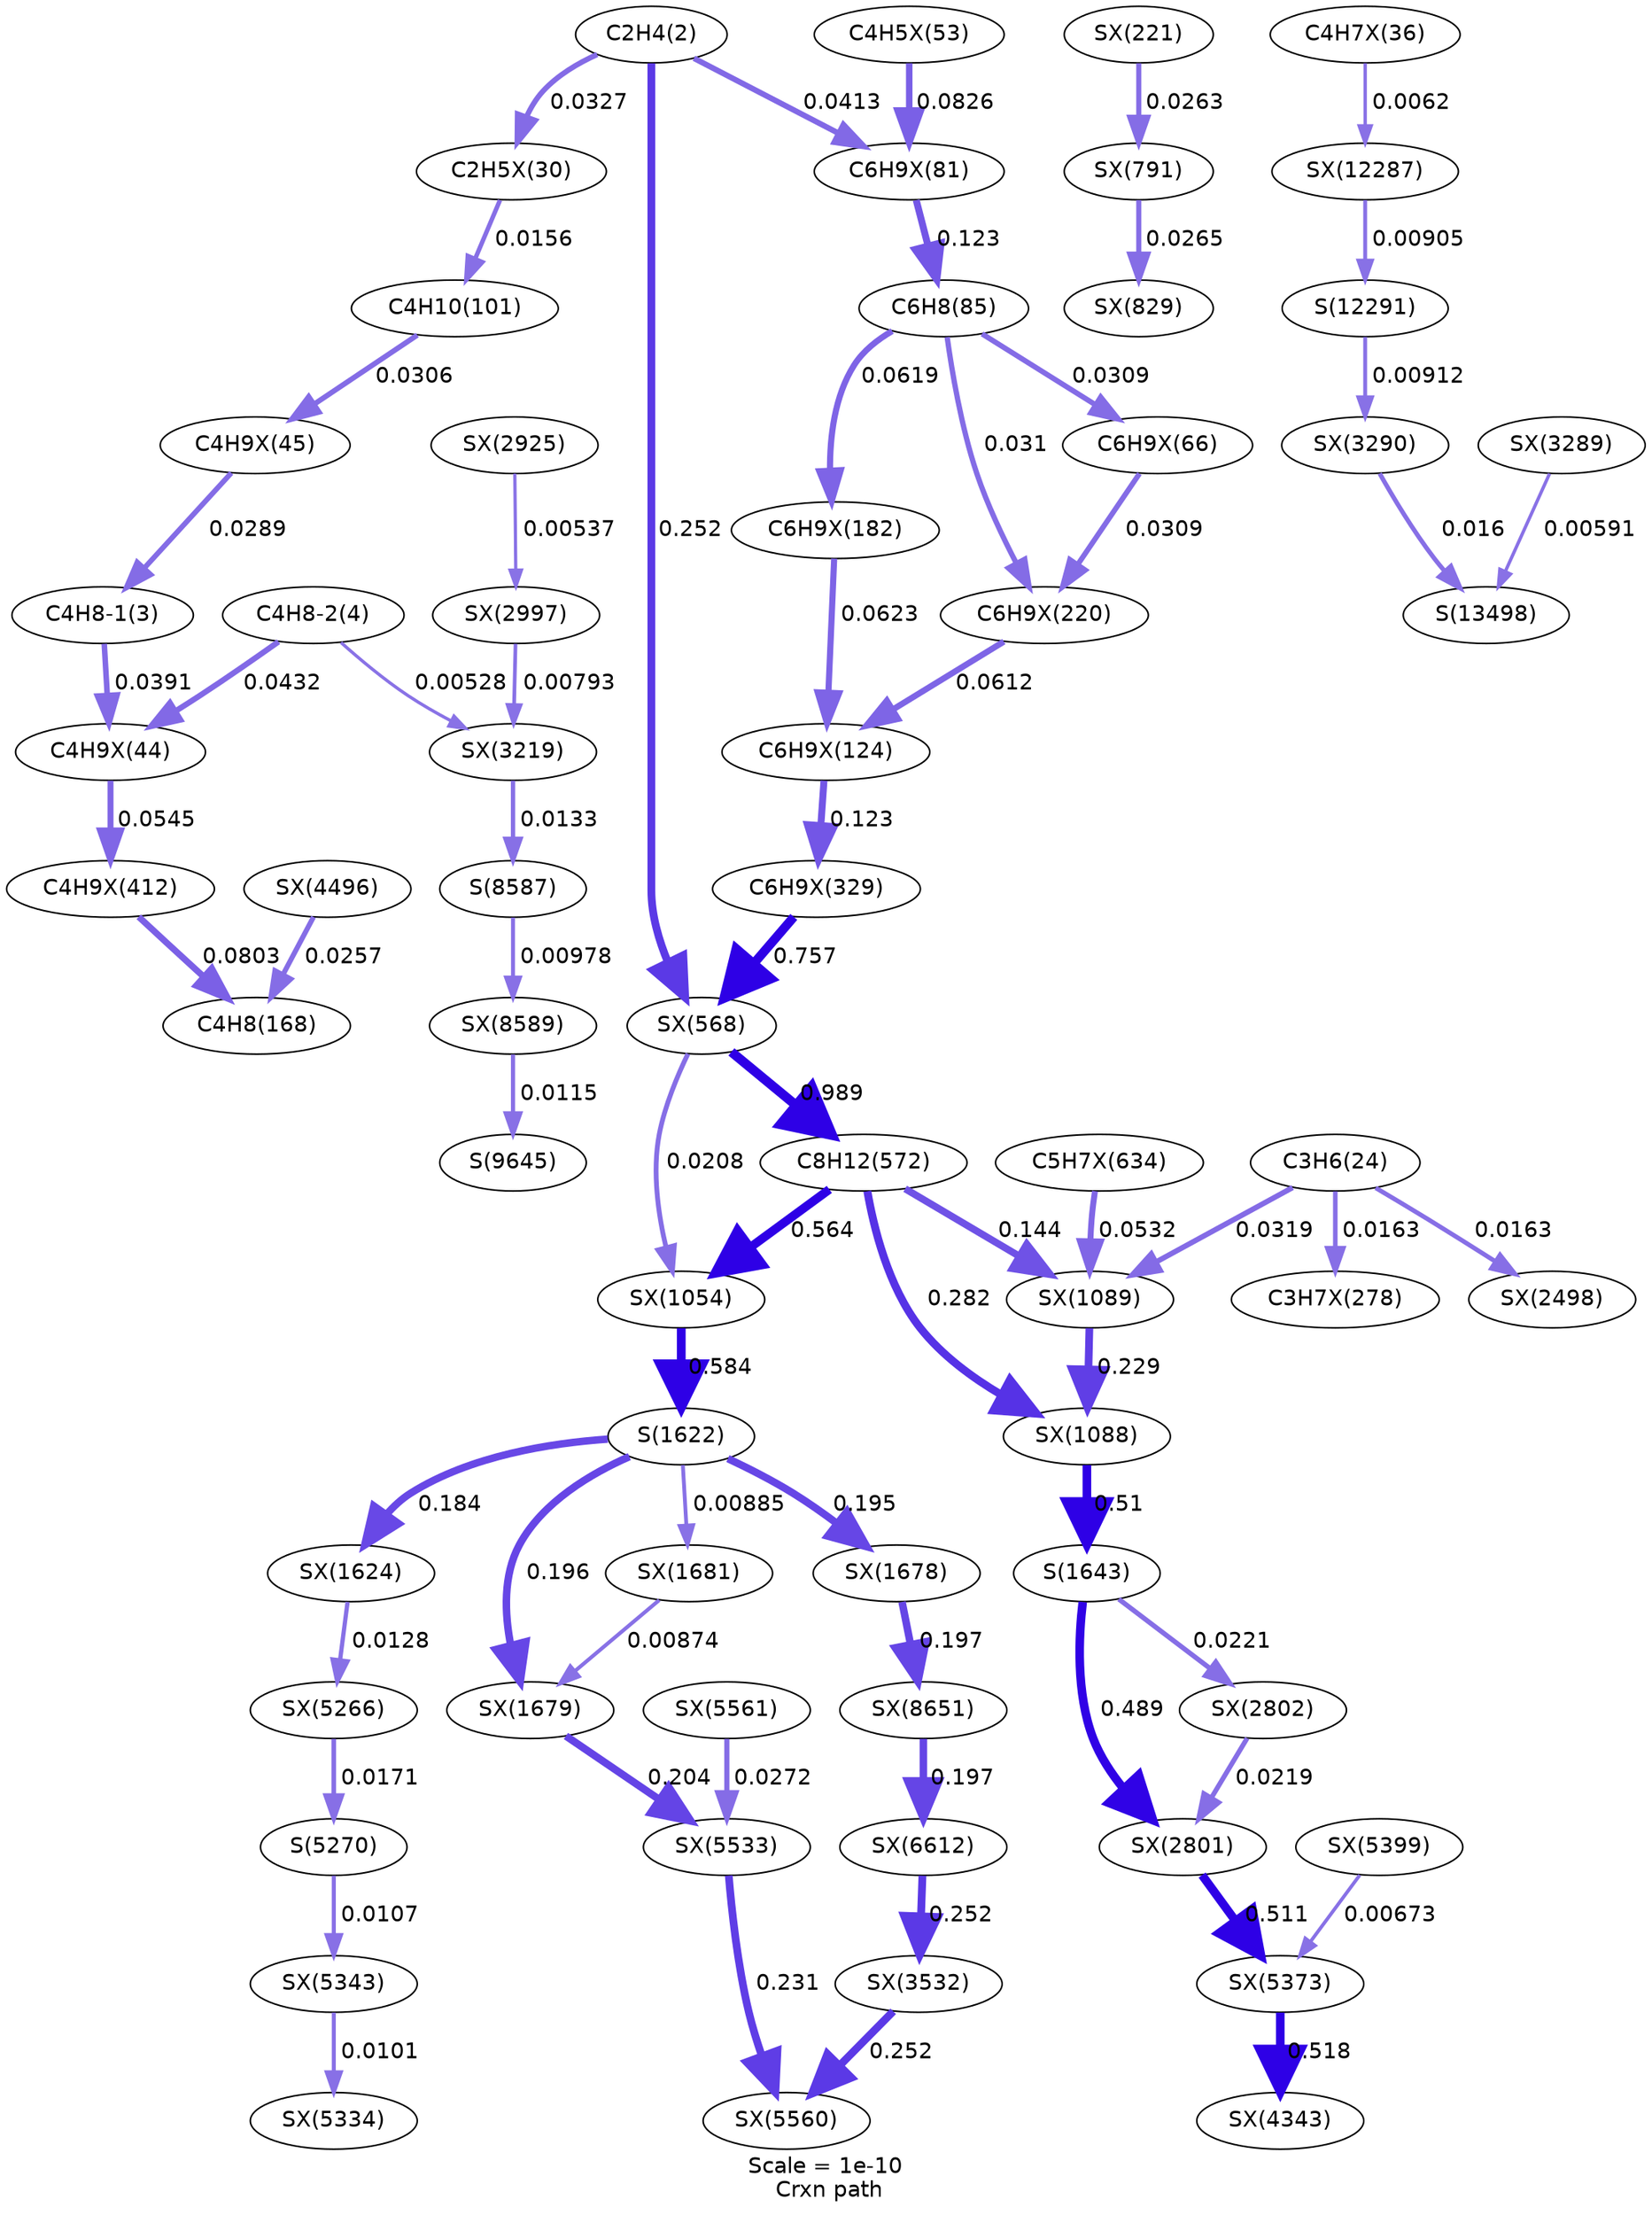 digraph reaction_paths {
center=1;
s5 -> s57[fontname="Helvetica", style="setlinewidth(3.42)", arrowsize=1.71, color="0.7, 0.533, 0.9"
, label=" 0.0327"];
s5 -> s72[fontname="Helvetica", style="setlinewidth(3.59)", arrowsize=1.8, color="0.7, 0.541, 0.9"
, label=" 0.0413"];
s5 -> s100[fontname="Helvetica", style="setlinewidth(4.96)", arrowsize=2.48, color="0.7, 0.752, 0.9"
, label=" 0.252"];
s69 -> s72[fontname="Helvetica", style="setlinewidth(4.12)", arrowsize=2.06, color="0.7, 0.583, 0.9"
, label=" 0.0826"];
s65 -> s6[fontname="Helvetica", style="setlinewidth(3.33)", arrowsize=1.66, color="0.7, 0.529, 0.9"
, label=" 0.0289"];
s6 -> s64[fontname="Helvetica", style="setlinewidth(3.55)", arrowsize=1.78, color="0.7, 0.539, 0.9"
, label=" 0.0391"];
s57 -> s13[fontname="Helvetica", style="setlinewidth(2.86)", arrowsize=1.43, color="0.7, 0.516, 0.9"
, label=" 0.0156"];
s72 -> s10[fontname="Helvetica", style="setlinewidth(4.42)", arrowsize=2.21, color="0.7, 0.623, 0.9"
, label=" 0.123"];
s10 -> s83[fontname="Helvetica", style="setlinewidth(3.9)", arrowsize=1.95, color="0.7, 0.562, 0.9"
, label=" 0.0619"];
s10 -> s85[fontname="Helvetica", style="setlinewidth(3.38)", arrowsize=1.69, color="0.7, 0.531, 0.9"
, label=" 0.031"];
s10 -> s71[fontname="Helvetica", style="setlinewidth(3.38)", arrowsize=1.69, color="0.7, 0.531, 0.9"
, label=" 0.0309"];
s13 -> s65[fontname="Helvetica", style="setlinewidth(3.37)", arrowsize=1.68, color="0.7, 0.531, 0.9"
, label=" 0.0306"];
s7 -> s64[fontname="Helvetica", style="setlinewidth(3.63)", arrowsize=1.81, color="0.7, 0.543, 0.9"
, label=" 0.0432"];
s64 -> s94[fontname="Helvetica", style="setlinewidth(3.8)", arrowsize=1.9, color="0.7, 0.555, 0.9"
, label=" 0.0545"];
s7 -> s161[fontname="Helvetica", style="setlinewidth(2.04)", arrowsize=1.02, color="0.7, 0.505, 0.9"
, label=" 0.00528"];
s83 -> s76[fontname="Helvetica", style="setlinewidth(3.9)", arrowsize=1.95, color="0.7, 0.562, 0.9"
, label=" 0.0623"];
s85 -> s76[fontname="Helvetica", style="setlinewidth(3.89)", arrowsize=1.95, color="0.7, 0.561, 0.9"
, label=" 0.0612"];
s76 -> s90[fontname="Helvetica", style="setlinewidth(4.42)", arrowsize=2.21, color="0.7, 0.623, 0.9"
, label=" 0.123"];
s71 -> s85[fontname="Helvetica", style="setlinewidth(3.37)", arrowsize=1.69, color="0.7, 0.531, 0.9"
, label=" 0.0309"];
s90 -> s100[fontname="Helvetica", style="setlinewidth(5.79)", arrowsize=2.9, color="0.7, 1.26, 0.9"
, label=" 0.757"];
s86 -> s102[fontname="Helvetica", style="setlinewidth(3.25)", arrowsize=1.63, color="0.7, 0.526, 0.9"
, label=" 0.0263"];
s102 -> s105[fontname="Helvetica", style="setlinewidth(3.26)", arrowsize=1.63, color="0.7, 0.526, 0.9"
, label=" 0.0265"];
s100 -> s17[fontname="Helvetica", style="setlinewidth(5.99)", arrowsize=3, color="0.7, 1.49, 0.9"
, label=" 0.989"];
s100 -> s117[fontname="Helvetica", style="setlinewidth(3.07)", arrowsize=1.54, color="0.7, 0.521, 0.9"
, label=" 0.0208"];
s17 -> s117[fontname="Helvetica", style="setlinewidth(5.57)", arrowsize=2.78, color="0.7, 1.06, 0.9"
, label=" 0.564"];
s17 -> s118[fontname="Helvetica", style="setlinewidth(5.04)", arrowsize=2.52, color="0.7, 0.782, 0.9"
, label=" 0.282"];
s17 -> s119[fontname="Helvetica", style="setlinewidth(4.54)", arrowsize=2.27, color="0.7, 0.644, 0.9"
, label=" 0.144"];
s117 -> s21[fontname="Helvetica", style="setlinewidth(5.59)", arrowsize=2.8, color="0.7, 1.08, 0.9"
, label=" 0.584"];
s21 -> s131[fontname="Helvetica", style="setlinewidth(4.72)", arrowsize=2.36, color="0.7, 0.684, 0.9"
, label=" 0.184"];
s21 -> s135[fontname="Helvetica", style="setlinewidth(2.43)", arrowsize=1.22, color="0.7, 0.509, 0.9"
, label=" 0.00885"];
s21 -> s133[fontname="Helvetica", style="setlinewidth(4.77)", arrowsize=2.38, color="0.7, 0.696, 0.9"
, label=" 0.196"];
s21 -> s132[fontname="Helvetica", style="setlinewidth(4.77)", arrowsize=2.38, color="0.7, 0.695, 0.9"
, label=" 0.195"];
s118 -> s22[fontname="Helvetica", style="setlinewidth(5.49)", arrowsize=2.75, color="0.7, 1.01, 0.9"
, label=" 0.51"];
s119 -> s118[fontname="Helvetica", style="setlinewidth(4.89)", arrowsize=2.44, color="0.7, 0.729, 0.9"
, label=" 0.229"];
s22 -> s150[fontname="Helvetica", style="setlinewidth(3.12)", arrowsize=1.56, color="0.7, 0.522, 0.9"
, label=" 0.0221"];
s22 -> s149[fontname="Helvetica", style="setlinewidth(5.46)", arrowsize=2.73, color="0.7, 0.989, 0.9"
, label=" 0.489"];
s152 -> s154[fontname="Helvetica", style="setlinewidth(2.05)", arrowsize=1.03, color="0.7, 0.505, 0.9"
, label=" 0.00537"];
s154 -> s161[fontname="Helvetica", style="setlinewidth(2.35)", arrowsize=1.17, color="0.7, 0.508, 0.9"
, label=" 0.00793"];
s9 -> s119[fontname="Helvetica", style="setlinewidth(3.4)", arrowsize=1.7, color="0.7, 0.532, 0.9"
, label=" 0.0319"];
s101 -> s119[fontname="Helvetica", style="setlinewidth(3.78)", arrowsize=1.89, color="0.7, 0.553, 0.9"
, label=" 0.0532"];
s9 -> s88[fontname="Helvetica", style="setlinewidth(2.89)", arrowsize=1.45, color="0.7, 0.516, 0.9"
, label=" 0.0163"];
s9 -> s146[fontname="Helvetica", style="setlinewidth(2.89)", arrowsize=1.45, color="0.7, 0.516, 0.9"
, label=" 0.0163"];
s131 -> s188[fontname="Helvetica", style="setlinewidth(2.71)", arrowsize=1.36, color="0.7, 0.513, 0.9"
, label=" 0.0128"];
s188 -> s32[fontname="Helvetica", style="setlinewidth(2.93)", arrowsize=1.46, color="0.7, 0.517, 0.9"
, label=" 0.0171"];
s32 -> s190[fontname="Helvetica", style="setlinewidth(2.57)", arrowsize=1.29, color="0.7, 0.511, 0.9"
, label=" 0.0107"];
s150 -> s149[fontname="Helvetica", style="setlinewidth(3.11)", arrowsize=1.56, color="0.7, 0.522, 0.9"
, label=" 0.0219"];
s149 -> s191[fontname="Helvetica", style="setlinewidth(5.49)", arrowsize=2.75, color="0.7, 1.01, 0.9"
, label=" 0.511"];
s191 -> s180[fontname="Helvetica", style="setlinewidth(5.5)", arrowsize=2.75, color="0.7, 1.02, 0.9"
, label=" 0.518"];
s192 -> s191[fontname="Helvetica", style="setlinewidth(2.22)", arrowsize=1.11, color="0.7, 0.507, 0.9"
, label=" 0.00673"];
s135 -> s133[fontname="Helvetica", style="setlinewidth(2.42)", arrowsize=1.21, color="0.7, 0.509, 0.9"
, label=" 0.00874"];
s133 -> s198[fontname="Helvetica", style="setlinewidth(4.8)", arrowsize=2.4, color="0.7, 0.704, 0.9"
, label=" 0.204"];
s200 -> s198[fontname="Helvetica", style="setlinewidth(3.28)", arrowsize=1.64, color="0.7, 0.527, 0.9"
, label=" 0.0272"];
s198 -> s199[fontname="Helvetica", style="setlinewidth(4.9)", arrowsize=2.45, color="0.7, 0.731, 0.9"
, label=" 0.231"];
s172 -> s199[fontname="Helvetica", style="setlinewidth(4.96)", arrowsize=2.48, color="0.7, 0.752, 0.9"
, label=" 0.252"];
s220 -> s172[fontname="Helvetica", style="setlinewidth(4.96)", arrowsize=2.48, color="0.7, 0.752, 0.9"
, label=" 0.252"];
s190 -> s189[fontname="Helvetica", style="setlinewidth(2.53)", arrowsize=1.27, color="0.7, 0.51, 0.9"
, label=" 0.0101"];
s161 -> s44[fontname="Helvetica", style="setlinewidth(2.74)", arrowsize=1.37, color="0.7, 0.513, 0.9"
, label=" 0.0133"];
s44 -> s258[fontname="Helvetica", style="setlinewidth(2.51)", arrowsize=1.25, color="0.7, 0.51, 0.9"
, label=" 0.00978"];
s132 -> s261[fontname="Helvetica", style="setlinewidth(4.77)", arrowsize=2.39, color="0.7, 0.697, 0.9"
, label=" 0.197"];
s261 -> s220[fontname="Helvetica", style="setlinewidth(4.77)", arrowsize=2.39, color="0.7, 0.697, 0.9"
, label=" 0.197"];
s258 -> s46[fontname="Helvetica", style="setlinewidth(2.63)", arrowsize=1.32, color="0.7, 0.512, 0.9"
, label=" 0.0115"];
s94 -> s14[fontname="Helvetica", style="setlinewidth(4.1)", arrowsize=2.05, color="0.7, 0.58, 0.9"
, label=" 0.0803"];
s185 -> s14[fontname="Helvetica", style="setlinewidth(3.24)", arrowsize=1.62, color="0.7, 0.526, 0.9"
, label=" 0.0257"];
s62 -> s312[fontname="Helvetica", style="setlinewidth(2.16)", arrowsize=1.08, color="0.7, 0.506, 0.9"
, label=" 0.0062"];
s312 -> s52[fontname="Helvetica", style="setlinewidth(2.45)", arrowsize=1.22, color="0.7, 0.509, 0.9"
, label=" 0.00905"];
s52 -> s164[fontname="Helvetica", style="setlinewidth(2.45)", arrowsize=1.23, color="0.7, 0.509, 0.9"
, label=" 0.00912"];
s164 -> s53[fontname="Helvetica", style="setlinewidth(2.88)", arrowsize=1.44, color="0.7, 0.516, 0.9"
, label=" 0.016"];
s163 -> s53[fontname="Helvetica", style="setlinewidth(2.13)", arrowsize=1.06, color="0.7, 0.506, 0.9"
, label=" 0.00591"];
s5 [ fontname="Helvetica", label="C2H4(2)"];
s6 [ fontname="Helvetica", label="C4H8-1(3)"];
s7 [ fontname="Helvetica", label="C4H8-2(4)"];
s9 [ fontname="Helvetica", label="C3H6(24)"];
s10 [ fontname="Helvetica", label="C6H8(85)"];
s13 [ fontname="Helvetica", label="C4H10(101)"];
s14 [ fontname="Helvetica", label="C4H8(168)"];
s17 [ fontname="Helvetica", label="C8H12(572)"];
s21 [ fontname="Helvetica", label="S(1622)"];
s22 [ fontname="Helvetica", label="S(1643)"];
s32 [ fontname="Helvetica", label="S(5270)"];
s44 [ fontname="Helvetica", label="S(8587)"];
s46 [ fontname="Helvetica", label="S(9645)"];
s52 [ fontname="Helvetica", label="S(12291)"];
s53 [ fontname="Helvetica", label="S(13498)"];
s57 [ fontname="Helvetica", label="C2H5X(30)"];
s62 [ fontname="Helvetica", label="C4H7X(36)"];
s64 [ fontname="Helvetica", label="C4H9X(44)"];
s65 [ fontname="Helvetica", label="C4H9X(45)"];
s69 [ fontname="Helvetica", label="C4H5X(53)"];
s71 [ fontname="Helvetica", label="C6H9X(66)"];
s72 [ fontname="Helvetica", label="C6H9X(81)"];
s76 [ fontname="Helvetica", label="C6H9X(124)"];
s83 [ fontname="Helvetica", label="C6H9X(182)"];
s85 [ fontname="Helvetica", label="C6H9X(220)"];
s86 [ fontname="Helvetica", label="SX(221)"];
s88 [ fontname="Helvetica", label="C3H7X(278)"];
s90 [ fontname="Helvetica", label="C6H9X(329)"];
s94 [ fontname="Helvetica", label="C4H9X(412)"];
s100 [ fontname="Helvetica", label="SX(568)"];
s101 [ fontname="Helvetica", label="C5H7X(634)"];
s102 [ fontname="Helvetica", label="SX(791)"];
s105 [ fontname="Helvetica", label="SX(829)"];
s117 [ fontname="Helvetica", label="SX(1054)"];
s118 [ fontname="Helvetica", label="SX(1088)"];
s119 [ fontname="Helvetica", label="SX(1089)"];
s131 [ fontname="Helvetica", label="SX(1624)"];
s132 [ fontname="Helvetica", label="SX(1678)"];
s133 [ fontname="Helvetica", label="SX(1679)"];
s135 [ fontname="Helvetica", label="SX(1681)"];
s146 [ fontname="Helvetica", label="SX(2498)"];
s149 [ fontname="Helvetica", label="SX(2801)"];
s150 [ fontname="Helvetica", label="SX(2802)"];
s152 [ fontname="Helvetica", label="SX(2925)"];
s154 [ fontname="Helvetica", label="SX(2997)"];
s161 [ fontname="Helvetica", label="SX(3219)"];
s163 [ fontname="Helvetica", label="SX(3289)"];
s164 [ fontname="Helvetica", label="SX(3290)"];
s172 [ fontname="Helvetica", label="SX(3532)"];
s180 [ fontname="Helvetica", label="SX(4343)"];
s185 [ fontname="Helvetica", label="SX(4496)"];
s188 [ fontname="Helvetica", label="SX(5266)"];
s189 [ fontname="Helvetica", label="SX(5334)"];
s190 [ fontname="Helvetica", label="SX(5343)"];
s191 [ fontname="Helvetica", label="SX(5373)"];
s192 [ fontname="Helvetica", label="SX(5399)"];
s198 [ fontname="Helvetica", label="SX(5533)"];
s199 [ fontname="Helvetica", label="SX(5560)"];
s200 [ fontname="Helvetica", label="SX(5561)"];
s220 [ fontname="Helvetica", label="SX(6612)"];
s258 [ fontname="Helvetica", label="SX(8589)"];
s261 [ fontname="Helvetica", label="SX(8651)"];
s312 [ fontname="Helvetica", label="SX(12287)"];
 label = "Scale = 1e-10\l Crxn path";
 fontname = "Helvetica";
}
